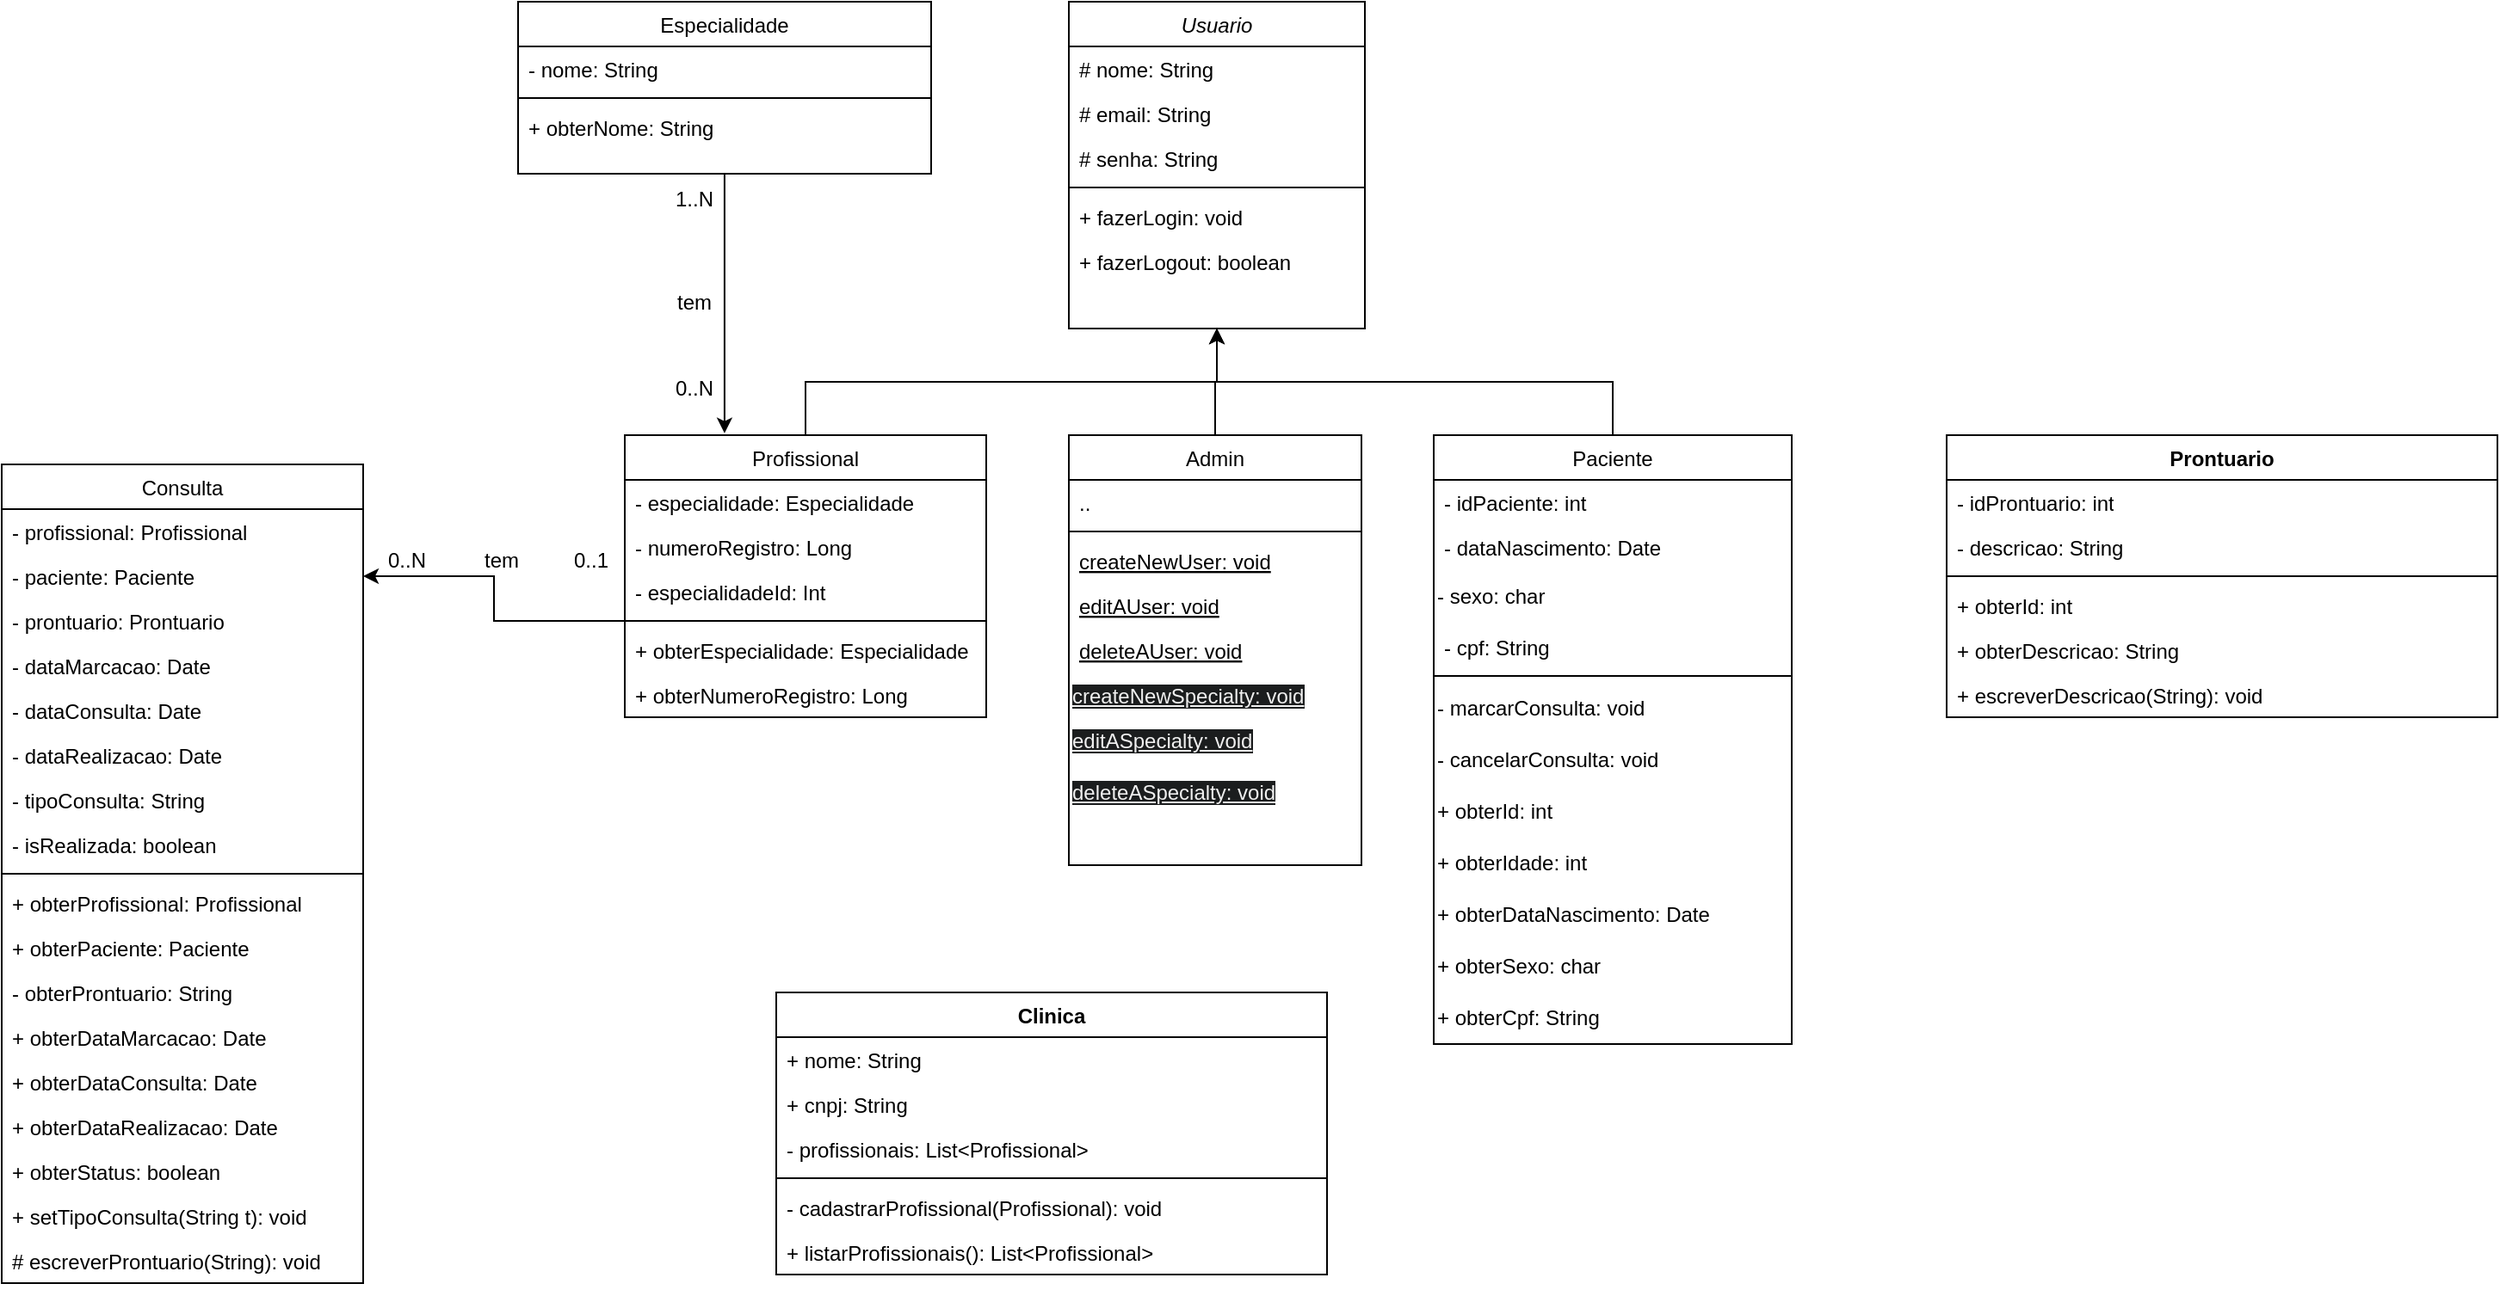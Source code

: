 <mxfile version="21.6.8" type="device">
  <diagram id="C5RBs43oDa-KdzZeNtuy" name="Page-1">
    <mxGraphModel dx="2128" dy="582" grid="1" gridSize="10" guides="1" tooltips="1" connect="1" arrows="1" fold="1" page="1" pageScale="1" pageWidth="827" pageHeight="1169" math="0" shadow="0">
      <root>
        <mxCell id="WIyWlLk6GJQsqaUBKTNV-0" />
        <mxCell id="WIyWlLk6GJQsqaUBKTNV-1" parent="WIyWlLk6GJQsqaUBKTNV-0" />
        <mxCell id="zkfFHV4jXpPFQw0GAbJ--0" value="Usuario" style="swimlane;fontStyle=2;align=center;verticalAlign=top;childLayout=stackLayout;horizontal=1;startSize=26;horizontalStack=0;resizeParent=1;resizeLast=0;collapsible=1;marginBottom=0;rounded=0;shadow=0;strokeWidth=1;" parent="WIyWlLk6GJQsqaUBKTNV-1" vertex="1">
          <mxGeometry x="330" y="10" width="172" height="190" as="geometry">
            <mxRectangle x="220" y="120" width="160" height="26" as="alternateBounds" />
          </mxGeometry>
        </mxCell>
        <mxCell id="zkfFHV4jXpPFQw0GAbJ--1" value="# nome: String&#xa;" style="text;align=left;verticalAlign=top;spacingLeft=4;spacingRight=4;overflow=hidden;rotatable=0;points=[[0,0.5],[1,0.5]];portConstraint=eastwest;" parent="zkfFHV4jXpPFQw0GAbJ--0" vertex="1">
          <mxGeometry y="26" width="172" height="26" as="geometry" />
        </mxCell>
        <mxCell id="iw9Q5mtI_wV-XpBD978V-0" value="# email: String&#xa;" style="text;align=left;verticalAlign=top;spacingLeft=4;spacingRight=4;overflow=hidden;rotatable=0;points=[[0,0.5],[1,0.5]];portConstraint=eastwest;" parent="zkfFHV4jXpPFQw0GAbJ--0" vertex="1">
          <mxGeometry y="52" width="172" height="26" as="geometry" />
        </mxCell>
        <mxCell id="zkfFHV4jXpPFQw0GAbJ--3" value="# senha: String" style="text;align=left;verticalAlign=top;spacingLeft=4;spacingRight=4;overflow=hidden;rotatable=0;points=[[0,0.5],[1,0.5]];portConstraint=eastwest;rounded=0;shadow=0;html=0;" parent="zkfFHV4jXpPFQw0GAbJ--0" vertex="1">
          <mxGeometry y="78" width="172" height="26" as="geometry" />
        </mxCell>
        <mxCell id="zkfFHV4jXpPFQw0GAbJ--4" value="" style="line;html=1;strokeWidth=1;align=left;verticalAlign=middle;spacingTop=-1;spacingLeft=3;spacingRight=3;rotatable=0;labelPosition=right;points=[];portConstraint=eastwest;" parent="zkfFHV4jXpPFQw0GAbJ--0" vertex="1">
          <mxGeometry y="104" width="172" height="8" as="geometry" />
        </mxCell>
        <mxCell id="oFZszjIOEmXpLR5tDm6m-42" value="+ fazerLogin: void" style="text;align=left;verticalAlign=top;spacingLeft=4;spacingRight=4;overflow=hidden;rotatable=0;points=[[0,0.5],[1,0.5]];portConstraint=eastwest;" parent="zkfFHV4jXpPFQw0GAbJ--0" vertex="1">
          <mxGeometry y="112" width="172" height="26" as="geometry" />
        </mxCell>
        <mxCell id="zkfFHV4jXpPFQw0GAbJ--5" value="+ fazerLogout: boolean" style="text;align=left;verticalAlign=top;spacingLeft=4;spacingRight=4;overflow=hidden;rotatable=0;points=[[0,0.5],[1,0.5]];portConstraint=eastwest;" parent="zkfFHV4jXpPFQw0GAbJ--0" vertex="1">
          <mxGeometry y="138" width="172" height="26" as="geometry" />
        </mxCell>
        <mxCell id="iw9Q5mtI_wV-XpBD978V-14" style="edgeStyle=orthogonalEdgeStyle;rounded=0;orthogonalLoop=1;jettySize=auto;html=1;entryX=0.5;entryY=1;entryDx=0;entryDy=0;exitX=0.5;exitY=0;exitDx=0;exitDy=0;" parent="WIyWlLk6GJQsqaUBKTNV-1" source="zkfFHV4jXpPFQw0GAbJ--6" target="zkfFHV4jXpPFQw0GAbJ--0" edge="1">
          <mxGeometry relative="1" as="geometry" />
        </mxCell>
        <mxCell id="zkfFHV4jXpPFQw0GAbJ--6" value="Profissional" style="swimlane;fontStyle=0;align=center;verticalAlign=top;childLayout=stackLayout;horizontal=1;startSize=26;horizontalStack=0;resizeParent=1;resizeLast=0;collapsible=1;marginBottom=0;rounded=0;shadow=0;strokeWidth=1;" parent="WIyWlLk6GJQsqaUBKTNV-1" vertex="1">
          <mxGeometry x="72" y="262" width="210" height="164" as="geometry">
            <mxRectangle x="130" y="380" width="160" height="26" as="alternateBounds" />
          </mxGeometry>
        </mxCell>
        <mxCell id="zkfFHV4jXpPFQw0GAbJ--7" value="- especialidade: Especialidade" style="text;align=left;verticalAlign=top;spacingLeft=4;spacingRight=4;overflow=hidden;rotatable=0;points=[[0,0.5],[1,0.5]];portConstraint=eastwest;" parent="zkfFHV4jXpPFQw0GAbJ--6" vertex="1">
          <mxGeometry y="26" width="210" height="26" as="geometry" />
        </mxCell>
        <mxCell id="iw9Q5mtI_wV-XpBD978V-21" value="- numeroRegistro: Long" style="text;align=left;verticalAlign=top;spacingLeft=4;spacingRight=4;overflow=hidden;rotatable=0;points=[[0,0.5],[1,0.5]];portConstraint=eastwest;" parent="zkfFHV4jXpPFQw0GAbJ--6" vertex="1">
          <mxGeometry y="52" width="210" height="26" as="geometry" />
        </mxCell>
        <mxCell id="GaLUHQlbnaczesffClA8-1" value="- especialidadeId: Int" style="text;align=left;verticalAlign=top;spacingLeft=4;spacingRight=4;overflow=hidden;rotatable=0;points=[[0,0.5],[1,0.5]];portConstraint=eastwest;" parent="zkfFHV4jXpPFQw0GAbJ--6" vertex="1">
          <mxGeometry y="78" width="210" height="26" as="geometry" />
        </mxCell>
        <mxCell id="zkfFHV4jXpPFQw0GAbJ--9" value="" style="line;html=1;strokeWidth=1;align=left;verticalAlign=middle;spacingTop=-1;spacingLeft=3;spacingRight=3;rotatable=0;labelPosition=right;points=[];portConstraint=eastwest;" parent="zkfFHV4jXpPFQw0GAbJ--6" vertex="1">
          <mxGeometry y="104" width="210" height="8" as="geometry" />
        </mxCell>
        <mxCell id="iw9Q5mtI_wV-XpBD978V-15" value="+ obterEspecialidade: Especialidade" style="text;align=left;verticalAlign=top;spacingLeft=4;spacingRight=4;overflow=hidden;rotatable=0;points=[[0,0.5],[1,0.5]];portConstraint=eastwest;" parent="zkfFHV4jXpPFQw0GAbJ--6" vertex="1">
          <mxGeometry y="112" width="210" height="26" as="geometry" />
        </mxCell>
        <mxCell id="iw9Q5mtI_wV-XpBD978V-32" value="+ obterNumeroRegistro: Long" style="text;align=left;verticalAlign=top;spacingLeft=4;spacingRight=4;overflow=hidden;rotatable=0;points=[[0,0.5],[1,0.5]];portConstraint=eastwest;" parent="zkfFHV4jXpPFQw0GAbJ--6" vertex="1">
          <mxGeometry y="138" width="210" height="26" as="geometry" />
        </mxCell>
        <mxCell id="iw9Q5mtI_wV-XpBD978V-13" style="edgeStyle=orthogonalEdgeStyle;rounded=0;orthogonalLoop=1;jettySize=auto;html=1;entryX=0.5;entryY=1;entryDx=0;entryDy=0;exitX=0.5;exitY=0;exitDx=0;exitDy=0;" parent="WIyWlLk6GJQsqaUBKTNV-1" source="zkfFHV4jXpPFQw0GAbJ--13" target="zkfFHV4jXpPFQw0GAbJ--0" edge="1">
          <mxGeometry relative="1" as="geometry" />
        </mxCell>
        <mxCell id="zkfFHV4jXpPFQw0GAbJ--13" value="Paciente" style="swimlane;fontStyle=0;align=center;verticalAlign=top;childLayout=stackLayout;horizontal=1;startSize=26;horizontalStack=0;resizeParent=1;resizeLast=0;collapsible=1;marginBottom=0;rounded=0;shadow=0;strokeWidth=1;" parent="WIyWlLk6GJQsqaUBKTNV-1" vertex="1">
          <mxGeometry x="542" y="262" width="208" height="354" as="geometry">
            <mxRectangle x="340" y="380" width="170" height="26" as="alternateBounds" />
          </mxGeometry>
        </mxCell>
        <mxCell id="zkfFHV4jXpPFQw0GAbJ--14" value="- idPaciente: int" style="text;align=left;verticalAlign=top;spacingLeft=4;spacingRight=4;overflow=hidden;rotatable=0;points=[[0,0.5],[1,0.5]];portConstraint=eastwest;" parent="zkfFHV4jXpPFQw0GAbJ--13" vertex="1">
          <mxGeometry y="26" width="208" height="26" as="geometry" />
        </mxCell>
        <mxCell id="T3oujVGupuCSrf6qP3ur-0" value="- dataNascimento: Date" style="text;align=left;verticalAlign=top;spacingLeft=4;spacingRight=4;overflow=hidden;rotatable=0;points=[[0,0.5],[1,0.5]];portConstraint=eastwest;" vertex="1" parent="zkfFHV4jXpPFQw0GAbJ--13">
          <mxGeometry y="52" width="208" height="28" as="geometry" />
        </mxCell>
        <mxCell id="T3oujVGupuCSrf6qP3ur-1" value="- sexo: char" style="text;whiteSpace=wrap;html=1;" vertex="1" parent="zkfFHV4jXpPFQw0GAbJ--13">
          <mxGeometry y="80" width="208" height="30" as="geometry" />
        </mxCell>
        <mxCell id="iw9Q5mtI_wV-XpBD978V-33" value="- cpf: String" style="text;align=left;verticalAlign=top;spacingLeft=4;spacingRight=4;overflow=hidden;rotatable=0;points=[[0,0.5],[1,0.5]];portConstraint=eastwest;" parent="zkfFHV4jXpPFQw0GAbJ--13" vertex="1">
          <mxGeometry y="110" width="208" height="26" as="geometry" />
        </mxCell>
        <mxCell id="zkfFHV4jXpPFQw0GAbJ--15" value="" style="line;html=1;strokeWidth=1;align=left;verticalAlign=middle;spacingTop=-1;spacingLeft=3;spacingRight=3;rotatable=0;labelPosition=right;points=[];portConstraint=eastwest;" parent="zkfFHV4jXpPFQw0GAbJ--13" vertex="1">
          <mxGeometry y="136" width="208" height="8" as="geometry" />
        </mxCell>
        <mxCell id="oFZszjIOEmXpLR5tDm6m-37" value="- marcarConsulta: void" style="text;strokeColor=none;align=left;fillColor=none;html=1;verticalAlign=middle;whiteSpace=wrap;rounded=0;" parent="zkfFHV4jXpPFQw0GAbJ--13" vertex="1">
          <mxGeometry y="144" width="208" height="30" as="geometry" />
        </mxCell>
        <mxCell id="oFZszjIOEmXpLR5tDm6m-38" value="- cancelarConsulta: void" style="text;strokeColor=none;align=left;fillColor=none;html=1;verticalAlign=middle;whiteSpace=wrap;rounded=0;" parent="zkfFHV4jXpPFQw0GAbJ--13" vertex="1">
          <mxGeometry y="174" width="208" height="30" as="geometry" />
        </mxCell>
        <mxCell id="T3oujVGupuCSrf6qP3ur-2" value="+ obterId: int" style="text;strokeColor=none;align=left;fillColor=none;html=1;verticalAlign=middle;whiteSpace=wrap;rounded=0;" vertex="1" parent="zkfFHV4jXpPFQw0GAbJ--13">
          <mxGeometry y="204" width="208" height="30" as="geometry" />
        </mxCell>
        <mxCell id="iw9Q5mtI_wV-XpBD978V-36" value="+ obterIdade: int" style="text;strokeColor=none;align=left;fillColor=none;html=1;verticalAlign=middle;whiteSpace=wrap;rounded=0;" parent="zkfFHV4jXpPFQw0GAbJ--13" vertex="1">
          <mxGeometry y="234" width="208" height="30" as="geometry" />
        </mxCell>
        <mxCell id="T3oujVGupuCSrf6qP3ur-4" value="+ obterDataNascimento: Date" style="text;strokeColor=none;align=left;fillColor=none;html=1;verticalAlign=middle;whiteSpace=wrap;rounded=0;" vertex="1" parent="zkfFHV4jXpPFQw0GAbJ--13">
          <mxGeometry y="264" width="208" height="30" as="geometry" />
        </mxCell>
        <mxCell id="T3oujVGupuCSrf6qP3ur-3" value="+ obterSexo: char" style="text;strokeColor=none;align=left;fillColor=none;html=1;verticalAlign=middle;whiteSpace=wrap;rounded=0;" vertex="1" parent="zkfFHV4jXpPFQw0GAbJ--13">
          <mxGeometry y="294" width="208" height="30" as="geometry" />
        </mxCell>
        <mxCell id="iw9Q5mtI_wV-XpBD978V-37" value="+ obterCpf: String" style="text;strokeColor=none;align=left;fillColor=none;html=1;verticalAlign=middle;whiteSpace=wrap;rounded=0;" parent="zkfFHV4jXpPFQw0GAbJ--13" vertex="1">
          <mxGeometry y="324" width="208" height="30" as="geometry" />
        </mxCell>
        <mxCell id="iw9Q5mtI_wV-XpBD978V-12" style="edgeStyle=orthogonalEdgeStyle;rounded=0;orthogonalLoop=1;jettySize=auto;html=1;entryX=0.5;entryY=1;entryDx=0;entryDy=0;" parent="WIyWlLk6GJQsqaUBKTNV-1" source="oFZszjIOEmXpLR5tDm6m-0" target="zkfFHV4jXpPFQw0GAbJ--0" edge="1">
          <mxGeometry relative="1" as="geometry" />
        </mxCell>
        <mxCell id="oFZszjIOEmXpLR5tDm6m-0" value="Admin" style="swimlane;fontStyle=0;align=center;verticalAlign=top;childLayout=stackLayout;horizontal=1;startSize=26;horizontalStack=0;resizeParent=1;resizeLast=0;collapsible=1;marginBottom=0;rounded=0;shadow=0;strokeWidth=1;" parent="WIyWlLk6GJQsqaUBKTNV-1" vertex="1">
          <mxGeometry x="330" y="262" width="170" height="250" as="geometry">
            <mxRectangle x="130" y="380" width="160" height="26" as="alternateBounds" />
          </mxGeometry>
        </mxCell>
        <mxCell id="oFZszjIOEmXpLR5tDm6m-1" value=".." style="text;align=left;verticalAlign=top;spacingLeft=4;spacingRight=4;overflow=hidden;rotatable=0;points=[[0,0.5],[1,0.5]];portConstraint=eastwest;" parent="oFZszjIOEmXpLR5tDm6m-0" vertex="1">
          <mxGeometry y="26" width="170" height="26" as="geometry" />
        </mxCell>
        <mxCell id="oFZszjIOEmXpLR5tDm6m-3" value="" style="line;html=1;strokeWidth=1;align=left;verticalAlign=middle;spacingTop=-1;spacingLeft=3;spacingRight=3;rotatable=0;labelPosition=right;points=[];portConstraint=eastwest;" parent="oFZszjIOEmXpLR5tDm6m-0" vertex="1">
          <mxGeometry y="52" width="170" height="8" as="geometry" />
        </mxCell>
        <mxCell id="oFZszjIOEmXpLR5tDm6m-4" value="createNewUser: void" style="text;align=left;verticalAlign=top;spacingLeft=4;spacingRight=4;overflow=hidden;rotatable=0;points=[[0,0.5],[1,0.5]];portConstraint=eastwest;fontStyle=4" parent="oFZszjIOEmXpLR5tDm6m-0" vertex="1">
          <mxGeometry y="60" width="170" height="26" as="geometry" />
        </mxCell>
        <mxCell id="oFZszjIOEmXpLR5tDm6m-43" value="editAUser: void" style="text;align=left;verticalAlign=top;spacingLeft=4;spacingRight=4;overflow=hidden;rotatable=0;points=[[0,0.5],[1,0.5]];portConstraint=eastwest;fontStyle=4" parent="oFZszjIOEmXpLR5tDm6m-0" vertex="1">
          <mxGeometry y="86" width="170" height="26" as="geometry" />
        </mxCell>
        <mxCell id="oFZszjIOEmXpLR5tDm6m-5" value="deleteAUser: void" style="text;align=left;verticalAlign=top;spacingLeft=4;spacingRight=4;overflow=hidden;rotatable=0;points=[[0,0.5],[1,0.5]];portConstraint=eastwest;fontStyle=4" parent="oFZszjIOEmXpLR5tDm6m-0" vertex="1">
          <mxGeometry y="112" width="170" height="26" as="geometry" />
        </mxCell>
        <mxCell id="oFZszjIOEmXpLR5tDm6m-44" value="&lt;span style=&quot;color: rgb(240, 240, 240); font-family: Helvetica; font-size: 12px; font-style: normal; font-variant-ligatures: normal; font-variant-caps: normal; font-weight: 400; letter-spacing: normal; orphans: 2; text-align: left; text-indent: 0px; text-transform: none; widows: 2; word-spacing: 0px; -webkit-text-stroke-width: 0px; background-color: rgb(27, 29, 30); text-decoration: underline; float: none; display: inline !important;&quot;&gt;createNewSpecialty: void&lt;/span&gt;" style="text;whiteSpace=wrap;html=1;" parent="oFZszjIOEmXpLR5tDm6m-0" vertex="1">
          <mxGeometry y="138" width="170" height="26" as="geometry" />
        </mxCell>
        <mxCell id="oFZszjIOEmXpLR5tDm6m-45" value="&lt;span style=&quot;color: rgb(240, 240, 240); font-family: Helvetica; font-size: 12px; font-style: normal; font-variant-ligatures: normal; font-variant-caps: normal; font-weight: 400; letter-spacing: normal; orphans: 2; text-align: left; text-indent: 0px; text-transform: none; widows: 2; word-spacing: 0px; -webkit-text-stroke-width: 0px; background-color: rgb(27, 29, 30); text-decoration: underline; float: none; display: inline !important;&quot;&gt;editASpecialty: void&lt;/span&gt;" style="text;whiteSpace=wrap;html=1;" parent="oFZszjIOEmXpLR5tDm6m-0" vertex="1">
          <mxGeometry y="164" width="170" height="30" as="geometry" />
        </mxCell>
        <mxCell id="oFZszjIOEmXpLR5tDm6m-46" value="&lt;span style=&quot;color: rgb(240, 240, 240); font-family: Helvetica; font-size: 12px; font-style: normal; font-variant-ligatures: normal; font-variant-caps: normal; font-weight: 400; letter-spacing: normal; orphans: 2; text-align: left; text-indent: 0px; text-transform: none; widows: 2; word-spacing: 0px; -webkit-text-stroke-width: 0px; background-color: rgb(27, 29, 30); text-decoration: underline; float: none; display: inline !important;&quot;&gt;deleteASpecialty: void&lt;/span&gt;" style="text;whiteSpace=wrap;html=1;" parent="oFZszjIOEmXpLR5tDm6m-0" vertex="1">
          <mxGeometry y="194" width="170" height="30" as="geometry" />
        </mxCell>
        <mxCell id="oFZszjIOEmXpLR5tDm6m-12" value="Consulta" style="swimlane;fontStyle=0;align=center;verticalAlign=top;childLayout=stackLayout;horizontal=1;startSize=26;horizontalStack=0;resizeParent=1;resizeLast=0;collapsible=1;marginBottom=0;rounded=0;shadow=0;strokeWidth=1;" parent="WIyWlLk6GJQsqaUBKTNV-1" vertex="1">
          <mxGeometry x="-290" y="279" width="210" height="476" as="geometry">
            <mxRectangle x="550" y="140" width="160" height="26" as="alternateBounds" />
          </mxGeometry>
        </mxCell>
        <mxCell id="oFZszjIOEmXpLR5tDm6m-13" value="- profissional: Profissional" style="text;align=left;verticalAlign=top;spacingLeft=4;spacingRight=4;overflow=hidden;rotatable=0;points=[[0,0.5],[1,0.5]];portConstraint=eastwest;" parent="oFZszjIOEmXpLR5tDm6m-12" vertex="1">
          <mxGeometry y="26" width="210" height="26" as="geometry" />
        </mxCell>
        <mxCell id="oFZszjIOEmXpLR5tDm6m-14" value="- paciente: Paciente" style="text;align=left;verticalAlign=top;spacingLeft=4;spacingRight=4;overflow=hidden;rotatable=0;points=[[0,0.5],[1,0.5]];portConstraint=eastwest;rounded=0;shadow=0;html=0;" parent="oFZszjIOEmXpLR5tDm6m-12" vertex="1">
          <mxGeometry y="52" width="210" height="26" as="geometry" />
        </mxCell>
        <mxCell id="T3oujVGupuCSrf6qP3ur-7" value="- prontuario: Prontuario" style="text;align=left;verticalAlign=top;spacingLeft=4;spacingRight=4;overflow=hidden;rotatable=0;points=[[0,0.5],[1,0.5]];portConstraint=eastwest;rounded=0;shadow=0;html=0;" vertex="1" parent="oFZszjIOEmXpLR5tDm6m-12">
          <mxGeometry y="78" width="210" height="26" as="geometry" />
        </mxCell>
        <mxCell id="oFZszjIOEmXpLR5tDm6m-15" value="- dataMarcacao: Date" style="text;align=left;verticalAlign=top;spacingLeft=4;spacingRight=4;overflow=hidden;rotatable=0;points=[[0,0.5],[1,0.5]];portConstraint=eastwest;rounded=0;shadow=0;html=0;" parent="oFZszjIOEmXpLR5tDm6m-12" vertex="1">
          <mxGeometry y="104" width="210" height="26" as="geometry" />
        </mxCell>
        <mxCell id="T3oujVGupuCSrf6qP3ur-5" value="- dataConsulta: Date" style="text;align=left;verticalAlign=top;spacingLeft=4;spacingRight=4;overflow=hidden;rotatable=0;points=[[0,0.5],[1,0.5]];portConstraint=eastwest;rounded=0;shadow=0;html=0;" vertex="1" parent="oFZszjIOEmXpLR5tDm6m-12">
          <mxGeometry y="130" width="210" height="26" as="geometry" />
        </mxCell>
        <mxCell id="T3oujVGupuCSrf6qP3ur-6" value="- dataRealizacao: Date" style="text;align=left;verticalAlign=top;spacingLeft=4;spacingRight=4;overflow=hidden;rotatable=0;points=[[0,0.5],[1,0.5]];portConstraint=eastwest;rounded=0;shadow=0;html=0;" vertex="1" parent="oFZszjIOEmXpLR5tDm6m-12">
          <mxGeometry y="156" width="210" height="26" as="geometry" />
        </mxCell>
        <mxCell id="iw9Q5mtI_wV-XpBD978V-34" value="- tipoConsulta: String" style="text;align=left;verticalAlign=top;spacingLeft=4;spacingRight=4;overflow=hidden;rotatable=0;points=[[0,0.5],[1,0.5]];portConstraint=eastwest;rounded=0;shadow=0;html=0;" parent="oFZszjIOEmXpLR5tDm6m-12" vertex="1">
          <mxGeometry y="182" width="210" height="26" as="geometry" />
        </mxCell>
        <mxCell id="iw9Q5mtI_wV-XpBD978V-27" value="- isRealizada: boolean" style="text;align=left;verticalAlign=top;spacingLeft=4;spacingRight=4;overflow=hidden;rotatable=0;points=[[0,0.5],[1,0.5]];portConstraint=eastwest;rounded=0;shadow=0;html=0;" parent="oFZszjIOEmXpLR5tDm6m-12" vertex="1">
          <mxGeometry y="208" width="210" height="26" as="geometry" />
        </mxCell>
        <mxCell id="oFZszjIOEmXpLR5tDm6m-18" value="" style="line;html=1;strokeWidth=1;align=left;verticalAlign=middle;spacingTop=-1;spacingLeft=3;spacingRight=3;rotatable=0;labelPosition=right;points=[];portConstraint=eastwest;" parent="oFZszjIOEmXpLR5tDm6m-12" vertex="1">
          <mxGeometry y="234" width="210" height="8" as="geometry" />
        </mxCell>
        <mxCell id="iw9Q5mtI_wV-XpBD978V-28" value="+ obterProfissional: Profissional" style="text;align=left;verticalAlign=top;spacingLeft=4;spacingRight=4;overflow=hidden;rotatable=0;points=[[0,0.5],[1,0.5]];portConstraint=eastwest;rounded=0;shadow=0;html=0;" parent="oFZszjIOEmXpLR5tDm6m-12" vertex="1">
          <mxGeometry y="242" width="210" height="26" as="geometry" />
        </mxCell>
        <mxCell id="iw9Q5mtI_wV-XpBD978V-29" value="+ obterPaciente: Paciente" style="text;align=left;verticalAlign=top;spacingLeft=4;spacingRight=4;overflow=hidden;rotatable=0;points=[[0,0.5],[1,0.5]];portConstraint=eastwest;rounded=0;shadow=0;html=0;" parent="oFZszjIOEmXpLR5tDm6m-12" vertex="1">
          <mxGeometry y="268" width="210" height="26" as="geometry" />
        </mxCell>
        <mxCell id="T3oujVGupuCSrf6qP3ur-11" value="- obterProntuario: String" style="text;align=left;verticalAlign=top;spacingLeft=4;spacingRight=4;overflow=hidden;rotatable=0;points=[[0,0.5],[1,0.5]];portConstraint=eastwest;rounded=0;shadow=0;html=0;" vertex="1" parent="oFZszjIOEmXpLR5tDm6m-12">
          <mxGeometry y="294" width="210" height="26" as="geometry" />
        </mxCell>
        <mxCell id="iw9Q5mtI_wV-XpBD978V-30" value="+ obterDataMarcacao: Date" style="text;align=left;verticalAlign=top;spacingLeft=4;spacingRight=4;overflow=hidden;rotatable=0;points=[[0,0.5],[1,0.5]];portConstraint=eastwest;rounded=0;shadow=0;html=0;" parent="oFZszjIOEmXpLR5tDm6m-12" vertex="1">
          <mxGeometry y="320" width="210" height="26" as="geometry" />
        </mxCell>
        <mxCell id="T3oujVGupuCSrf6qP3ur-8" value="+ obterDataConsulta: Date" style="text;align=left;verticalAlign=top;spacingLeft=4;spacingRight=4;overflow=hidden;rotatable=0;points=[[0,0.5],[1,0.5]];portConstraint=eastwest;rounded=0;shadow=0;html=0;" vertex="1" parent="oFZszjIOEmXpLR5tDm6m-12">
          <mxGeometry y="346" width="210" height="26" as="geometry" />
        </mxCell>
        <mxCell id="T3oujVGupuCSrf6qP3ur-9" value="+ obterDataRealizacao: Date" style="text;align=left;verticalAlign=top;spacingLeft=4;spacingRight=4;overflow=hidden;rotatable=0;points=[[0,0.5],[1,0.5]];portConstraint=eastwest;rounded=0;shadow=0;html=0;" vertex="1" parent="oFZszjIOEmXpLR5tDm6m-12">
          <mxGeometry y="372" width="210" height="26" as="geometry" />
        </mxCell>
        <mxCell id="iw9Q5mtI_wV-XpBD978V-31" value="+ obterStatus: boolean" style="text;align=left;verticalAlign=top;spacingLeft=4;spacingRight=4;overflow=hidden;rotatable=0;points=[[0,0.5],[1,0.5]];portConstraint=eastwest;rounded=0;shadow=0;html=0;" parent="oFZszjIOEmXpLR5tDm6m-12" vertex="1">
          <mxGeometry y="398" width="210" height="26" as="geometry" />
        </mxCell>
        <mxCell id="iw9Q5mtI_wV-XpBD978V-35" value="+ setTipoConsulta(String t): void" style="text;align=left;verticalAlign=top;spacingLeft=4;spacingRight=4;overflow=hidden;rotatable=0;points=[[0,0.5],[1,0.5]];portConstraint=eastwest;rounded=0;shadow=0;html=0;" parent="oFZszjIOEmXpLR5tDm6m-12" vertex="1">
          <mxGeometry y="424" width="210" height="26" as="geometry" />
        </mxCell>
        <mxCell id="T3oujVGupuCSrf6qP3ur-10" value="# escreverProntuario(String): void" style="text;align=left;verticalAlign=top;spacingLeft=4;spacingRight=4;overflow=hidden;rotatable=0;points=[[0,0.5],[1,0.5]];portConstraint=eastwest;rounded=0;shadow=0;html=0;" vertex="1" parent="oFZszjIOEmXpLR5tDm6m-12">
          <mxGeometry y="450" width="210" height="26" as="geometry" />
        </mxCell>
        <mxCell id="iw9Q5mtI_wV-XpBD978V-16" style="edgeStyle=orthogonalEdgeStyle;rounded=0;orthogonalLoop=1;jettySize=auto;html=1;entryX=0.276;entryY=-0.007;entryDx=0;entryDy=0;entryPerimeter=0;" parent="WIyWlLk6GJQsqaUBKTNV-1" source="oFZszjIOEmXpLR5tDm6m-25" target="zkfFHV4jXpPFQw0GAbJ--6" edge="1">
          <mxGeometry relative="1" as="geometry" />
        </mxCell>
        <mxCell id="oFZszjIOEmXpLR5tDm6m-25" value="Especialidade" style="swimlane;fontStyle=0;align=center;verticalAlign=top;childLayout=stackLayout;horizontal=1;startSize=26;horizontalStack=0;resizeParent=1;resizeLast=0;collapsible=1;marginBottom=0;rounded=0;shadow=0;strokeWidth=1;" parent="WIyWlLk6GJQsqaUBKTNV-1" vertex="1">
          <mxGeometry x="10" y="10" width="240" height="100" as="geometry">
            <mxRectangle x="550" y="140" width="160" height="26" as="alternateBounds" />
          </mxGeometry>
        </mxCell>
        <mxCell id="oFZszjIOEmXpLR5tDm6m-26" value="- nome: String" style="text;align=left;verticalAlign=top;spacingLeft=4;spacingRight=4;overflow=hidden;rotatable=0;points=[[0,0.5],[1,0.5]];portConstraint=eastwest;" parent="oFZszjIOEmXpLR5tDm6m-25" vertex="1">
          <mxGeometry y="26" width="240" height="26" as="geometry" />
        </mxCell>
        <mxCell id="oFZszjIOEmXpLR5tDm6m-31" value="" style="line;html=1;strokeWidth=1;align=left;verticalAlign=middle;spacingTop=-1;spacingLeft=3;spacingRight=3;rotatable=0;labelPosition=right;points=[];portConstraint=eastwest;" parent="oFZszjIOEmXpLR5tDm6m-25" vertex="1">
          <mxGeometry y="52" width="240" height="8" as="geometry" />
        </mxCell>
        <mxCell id="iw9Q5mtI_wV-XpBD978V-17" value="+ obterNome: String" style="text;align=left;verticalAlign=top;spacingLeft=4;spacingRight=4;overflow=hidden;rotatable=0;points=[[0,0.5],[1,0.5]];portConstraint=eastwest;" parent="oFZszjIOEmXpLR5tDm6m-25" vertex="1">
          <mxGeometry y="60" width="240" height="26" as="geometry" />
        </mxCell>
        <mxCell id="iw9Q5mtI_wV-XpBD978V-1" value="Clinica" style="swimlane;fontStyle=1;align=center;verticalAlign=top;childLayout=stackLayout;horizontal=1;startSize=26;horizontalStack=0;resizeParent=1;resizeParentMax=0;resizeLast=0;collapsible=1;marginBottom=0;whiteSpace=wrap;html=1;" parent="WIyWlLk6GJQsqaUBKTNV-1" vertex="1">
          <mxGeometry x="160" y="586" width="320" height="164" as="geometry" />
        </mxCell>
        <mxCell id="iw9Q5mtI_wV-XpBD978V-2" value="+ nome: String" style="text;strokeColor=none;fillColor=none;align=left;verticalAlign=top;spacingLeft=4;spacingRight=4;overflow=hidden;rotatable=0;points=[[0,0.5],[1,0.5]];portConstraint=eastwest;whiteSpace=wrap;html=1;" parent="iw9Q5mtI_wV-XpBD978V-1" vertex="1">
          <mxGeometry y="26" width="320" height="26" as="geometry" />
        </mxCell>
        <mxCell id="iw9Q5mtI_wV-XpBD978V-5" value="+ cnpj: String" style="text;strokeColor=none;fillColor=none;align=left;verticalAlign=top;spacingLeft=4;spacingRight=4;overflow=hidden;rotatable=0;points=[[0,0.5],[1,0.5]];portConstraint=eastwest;whiteSpace=wrap;html=1;" parent="iw9Q5mtI_wV-XpBD978V-1" vertex="1">
          <mxGeometry y="52" width="320" height="26" as="geometry" />
        </mxCell>
        <mxCell id="iw9Q5mtI_wV-XpBD978V-6" value="- profissionais: List&amp;lt;Profissional&amp;gt;&amp;nbsp;" style="text;strokeColor=none;fillColor=none;align=left;verticalAlign=top;spacingLeft=4;spacingRight=4;overflow=hidden;rotatable=0;points=[[0,0.5],[1,0.5]];portConstraint=eastwest;whiteSpace=wrap;html=1;" parent="iw9Q5mtI_wV-XpBD978V-1" vertex="1">
          <mxGeometry y="78" width="320" height="26" as="geometry" />
        </mxCell>
        <mxCell id="iw9Q5mtI_wV-XpBD978V-3" value="" style="line;strokeWidth=1;fillColor=none;align=left;verticalAlign=middle;spacingTop=-1;spacingLeft=3;spacingRight=3;rotatable=0;labelPosition=right;points=[];portConstraint=eastwest;strokeColor=inherit;" parent="iw9Q5mtI_wV-XpBD978V-1" vertex="1">
          <mxGeometry y="104" width="320" height="8" as="geometry" />
        </mxCell>
        <mxCell id="iw9Q5mtI_wV-XpBD978V-7" value="- cadastrarProfissional(Profissional): void" style="text;strokeColor=none;fillColor=none;align=left;verticalAlign=top;spacingLeft=4;spacingRight=4;overflow=hidden;rotatable=0;points=[[0,0.5],[1,0.5]];portConstraint=eastwest;whiteSpace=wrap;html=1;" parent="iw9Q5mtI_wV-XpBD978V-1" vertex="1">
          <mxGeometry y="112" width="320" height="26" as="geometry" />
        </mxCell>
        <mxCell id="iw9Q5mtI_wV-XpBD978V-4" value="+ listarProfissionais(): List&amp;lt;Profissional&amp;gt;" style="text;strokeColor=none;fillColor=none;align=left;verticalAlign=top;spacingLeft=4;spacingRight=4;overflow=hidden;rotatable=0;points=[[0,0.5],[1,0.5]];portConstraint=eastwest;whiteSpace=wrap;html=1;" parent="iw9Q5mtI_wV-XpBD978V-1" vertex="1">
          <mxGeometry y="138" width="320" height="26" as="geometry" />
        </mxCell>
        <mxCell id="iw9Q5mtI_wV-XpBD978V-18" value="tem" style="text;html=1;align=center;verticalAlign=middle;resizable=0;points=[];autosize=1;strokeColor=none;fillColor=none;" parent="WIyWlLk6GJQsqaUBKTNV-1" vertex="1">
          <mxGeometry x="92" y="170" width="40" height="30" as="geometry" />
        </mxCell>
        <mxCell id="iw9Q5mtI_wV-XpBD978V-19" value="0..N" style="text;html=1;align=center;verticalAlign=middle;resizable=0;points=[];autosize=1;strokeColor=none;fillColor=none;" parent="WIyWlLk6GJQsqaUBKTNV-1" vertex="1">
          <mxGeometry x="87" y="220" width="50" height="30" as="geometry" />
        </mxCell>
        <mxCell id="iw9Q5mtI_wV-XpBD978V-20" value="1..N" style="text;html=1;align=center;verticalAlign=middle;resizable=0;points=[];autosize=1;strokeColor=none;fillColor=none;" parent="WIyWlLk6GJQsqaUBKTNV-1" vertex="1">
          <mxGeometry x="87" y="110" width="50" height="30" as="geometry" />
        </mxCell>
        <mxCell id="iw9Q5mtI_wV-XpBD978V-23" style="edgeStyle=orthogonalEdgeStyle;rounded=0;orthogonalLoop=1;jettySize=auto;html=1;entryX=1;entryY=0.5;entryDx=0;entryDy=0;" parent="WIyWlLk6GJQsqaUBKTNV-1" source="zkfFHV4jXpPFQw0GAbJ--9" target="oFZszjIOEmXpLR5tDm6m-14" edge="1">
          <mxGeometry relative="1" as="geometry" />
        </mxCell>
        <mxCell id="iw9Q5mtI_wV-XpBD978V-24" value="tem" style="text;html=1;align=center;verticalAlign=middle;resizable=0;points=[];autosize=1;strokeColor=none;fillColor=none;" parent="WIyWlLk6GJQsqaUBKTNV-1" vertex="1">
          <mxGeometry x="-20" y="320" width="40" height="30" as="geometry" />
        </mxCell>
        <mxCell id="iw9Q5mtI_wV-XpBD978V-25" value="0..N" style="text;html=1;align=center;verticalAlign=middle;resizable=0;points=[];autosize=1;strokeColor=none;fillColor=none;" parent="WIyWlLk6GJQsqaUBKTNV-1" vertex="1">
          <mxGeometry x="-80" y="320" width="50" height="30" as="geometry" />
        </mxCell>
        <mxCell id="iw9Q5mtI_wV-XpBD978V-26" value="0..1" style="text;html=1;align=center;verticalAlign=middle;resizable=0;points=[];autosize=1;strokeColor=none;fillColor=none;" parent="WIyWlLk6GJQsqaUBKTNV-1" vertex="1">
          <mxGeometry x="32" y="320" width="40" height="30" as="geometry" />
        </mxCell>
        <mxCell id="T3oujVGupuCSrf6qP3ur-12" value="Prontuario" style="swimlane;fontStyle=1;align=center;verticalAlign=top;childLayout=stackLayout;horizontal=1;startSize=26;horizontalStack=0;resizeParent=1;resizeParentMax=0;resizeLast=0;collapsible=1;marginBottom=0;whiteSpace=wrap;html=1;" vertex="1" parent="WIyWlLk6GJQsqaUBKTNV-1">
          <mxGeometry x="840" y="262" width="320" height="164" as="geometry" />
        </mxCell>
        <mxCell id="T3oujVGupuCSrf6qP3ur-13" value="- idProntuario: int" style="text;strokeColor=none;fillColor=none;align=left;verticalAlign=top;spacingLeft=4;spacingRight=4;overflow=hidden;rotatable=0;points=[[0,0.5],[1,0.5]];portConstraint=eastwest;whiteSpace=wrap;html=1;" vertex="1" parent="T3oujVGupuCSrf6qP3ur-12">
          <mxGeometry y="26" width="320" height="26" as="geometry" />
        </mxCell>
        <mxCell id="T3oujVGupuCSrf6qP3ur-15" value="- descricao: String&amp;nbsp;" style="text;strokeColor=none;fillColor=none;align=left;verticalAlign=top;spacingLeft=4;spacingRight=4;overflow=hidden;rotatable=0;points=[[0,0.5],[1,0.5]];portConstraint=eastwest;whiteSpace=wrap;html=1;" vertex="1" parent="T3oujVGupuCSrf6qP3ur-12">
          <mxGeometry y="52" width="320" height="26" as="geometry" />
        </mxCell>
        <mxCell id="T3oujVGupuCSrf6qP3ur-16" value="" style="line;strokeWidth=1;fillColor=none;align=left;verticalAlign=middle;spacingTop=-1;spacingLeft=3;spacingRight=3;rotatable=0;labelPosition=right;points=[];portConstraint=eastwest;strokeColor=inherit;" vertex="1" parent="T3oujVGupuCSrf6qP3ur-12">
          <mxGeometry y="78" width="320" height="8" as="geometry" />
        </mxCell>
        <mxCell id="T3oujVGupuCSrf6qP3ur-17" value="+ obterId: int" style="text;strokeColor=none;fillColor=none;align=left;verticalAlign=top;spacingLeft=4;spacingRight=4;overflow=hidden;rotatable=0;points=[[0,0.5],[1,0.5]];portConstraint=eastwest;whiteSpace=wrap;html=1;" vertex="1" parent="T3oujVGupuCSrf6qP3ur-12">
          <mxGeometry y="86" width="320" height="26" as="geometry" />
        </mxCell>
        <mxCell id="T3oujVGupuCSrf6qP3ur-19" value="+ obterDescricao: String" style="text;strokeColor=none;fillColor=none;align=left;verticalAlign=top;spacingLeft=4;spacingRight=4;overflow=hidden;rotatable=0;points=[[0,0.5],[1,0.5]];portConstraint=eastwest;whiteSpace=wrap;html=1;" vertex="1" parent="T3oujVGupuCSrf6qP3ur-12">
          <mxGeometry y="112" width="320" height="26" as="geometry" />
        </mxCell>
        <mxCell id="T3oujVGupuCSrf6qP3ur-18" value="+ escreverDescricao(String): void" style="text;strokeColor=none;fillColor=none;align=left;verticalAlign=top;spacingLeft=4;spacingRight=4;overflow=hidden;rotatable=0;points=[[0,0.5],[1,0.5]];portConstraint=eastwest;whiteSpace=wrap;html=1;" vertex="1" parent="T3oujVGupuCSrf6qP3ur-12">
          <mxGeometry y="138" width="320" height="26" as="geometry" />
        </mxCell>
      </root>
    </mxGraphModel>
  </diagram>
</mxfile>
